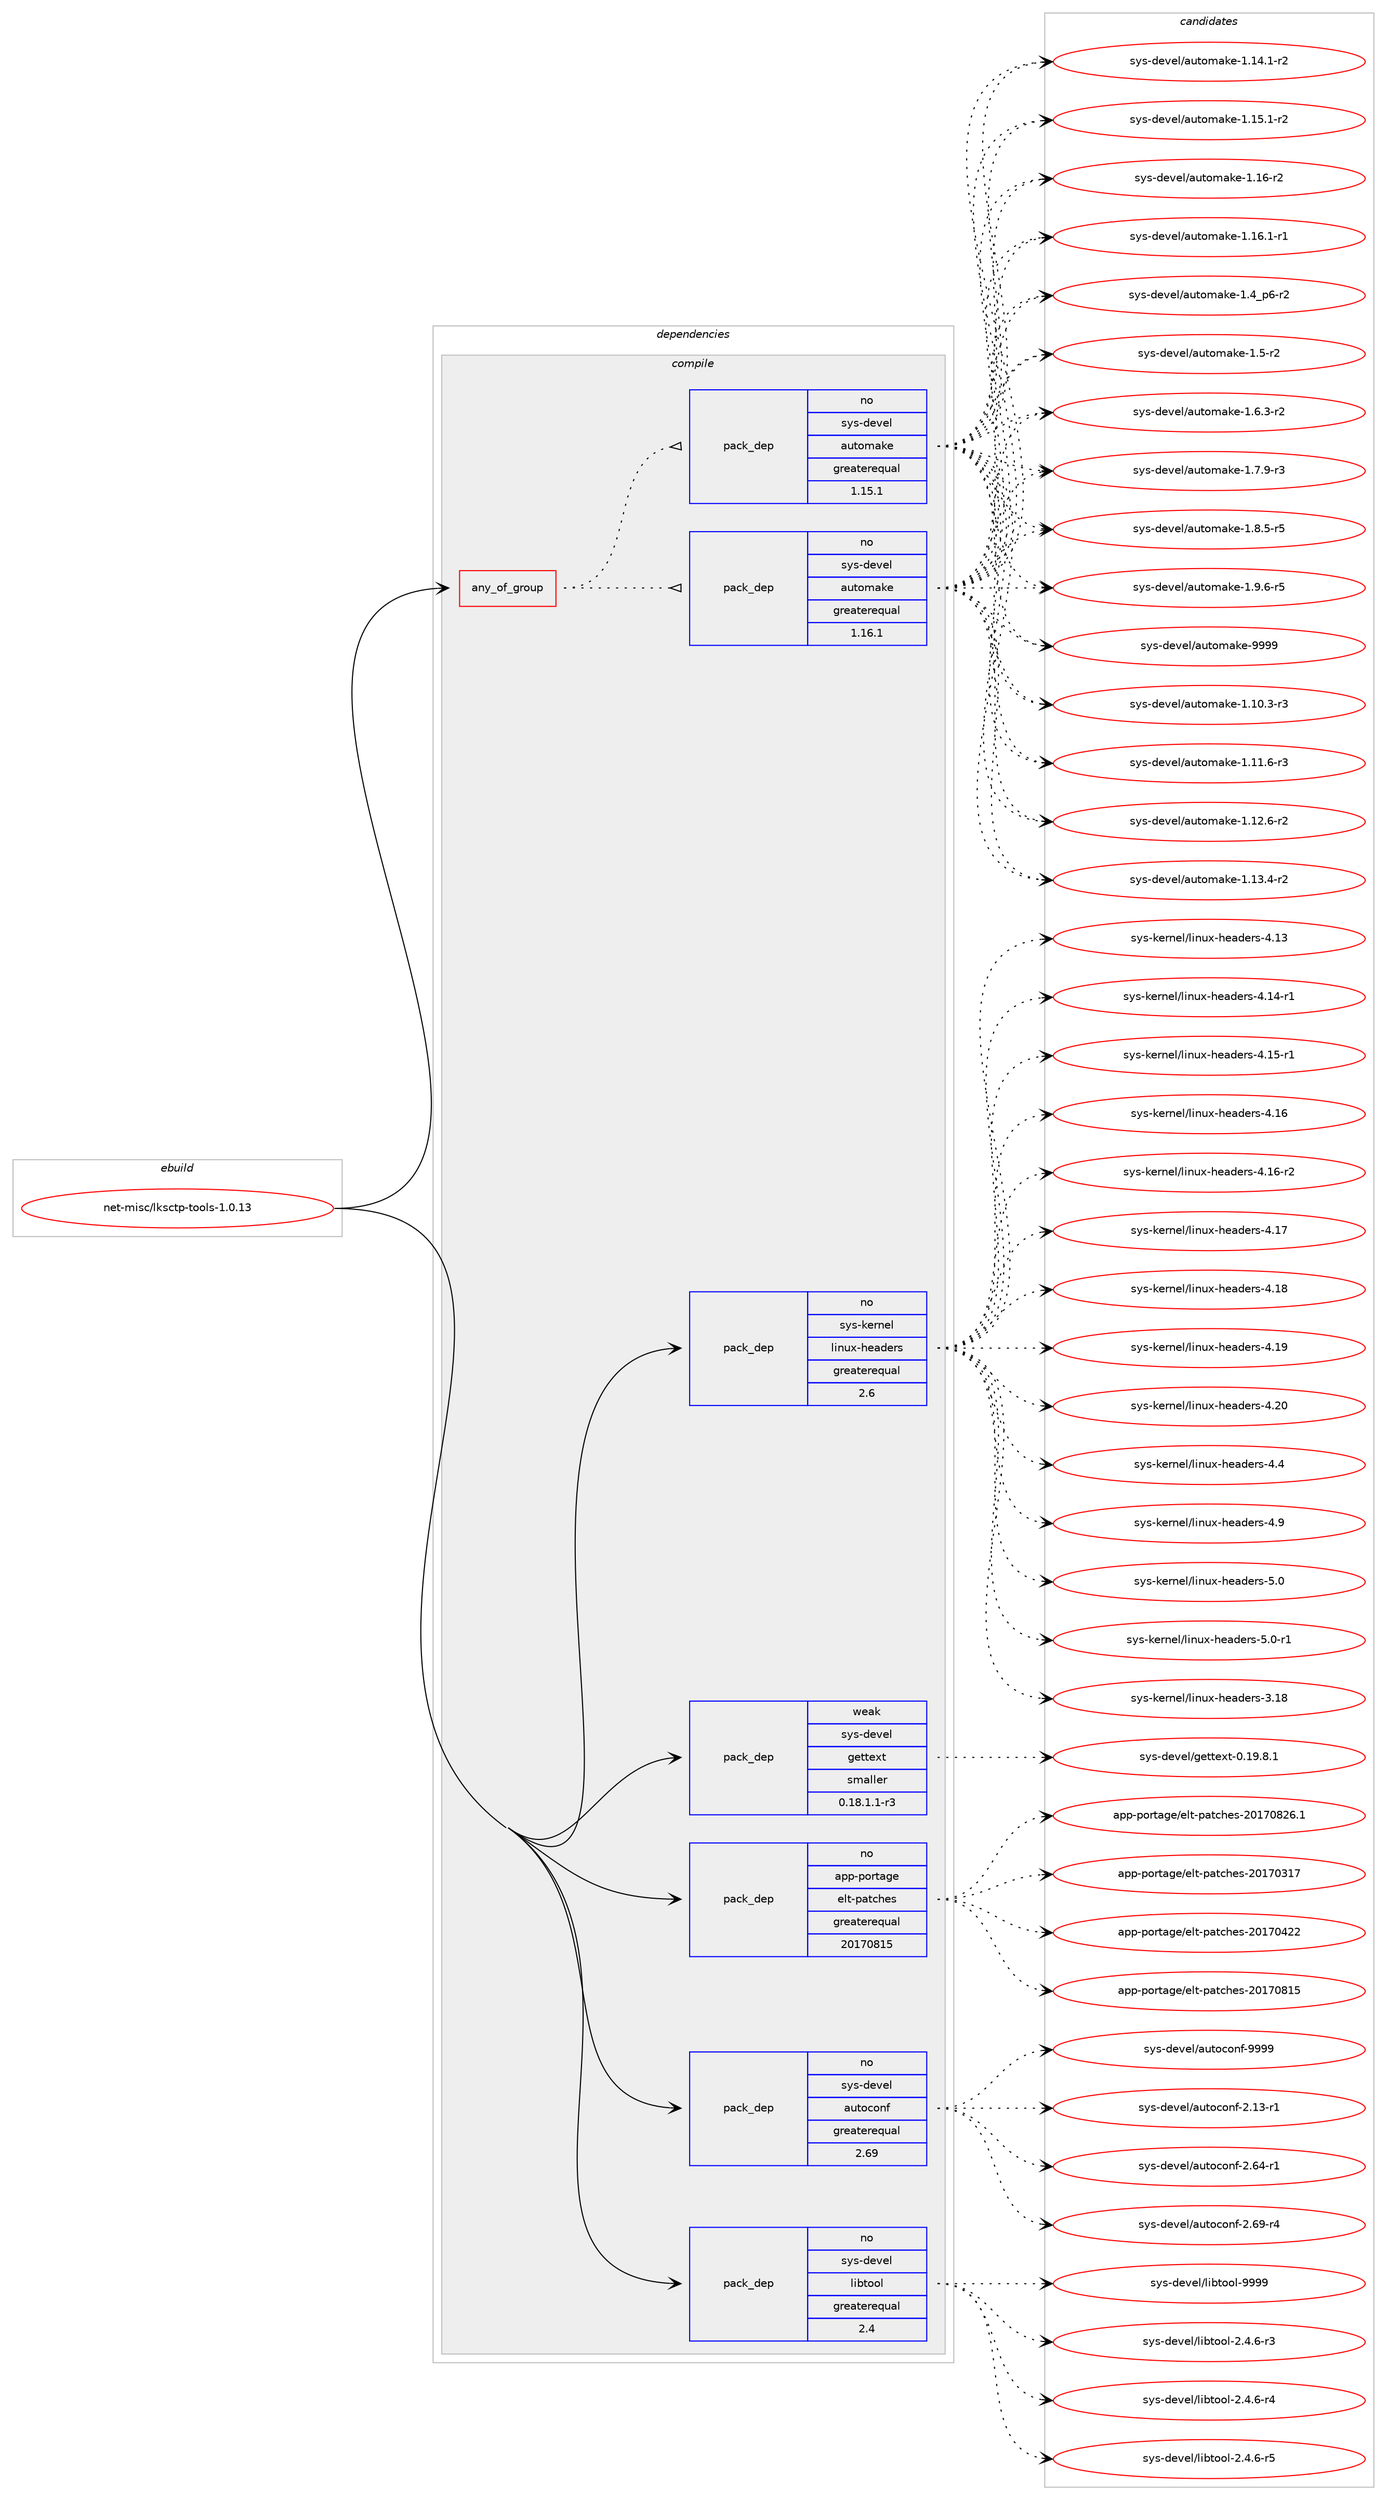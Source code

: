 digraph prolog {

# *************
# Graph options
# *************

newrank=true;
concentrate=true;
compound=true;
graph [rankdir=LR,fontname=Helvetica,fontsize=10,ranksep=1.5];#, ranksep=2.5, nodesep=0.2];
edge  [arrowhead=vee];
node  [fontname=Helvetica,fontsize=10];

# **********
# The ebuild
# **********

subgraph cluster_leftcol {
color=gray;
rank=same;
label=<<i>ebuild</i>>;
id [label="net-misc/lksctp-tools-1.0.13", color=red, width=4, href="../net-misc/lksctp-tools-1.0.13.svg"];
}

# ****************
# The dependencies
# ****************

subgraph cluster_midcol {
color=gray;
label=<<i>dependencies</i>>;
subgraph cluster_compile {
fillcolor="#eeeeee";
style=filled;
label=<<i>compile</i>>;
subgraph any26342 {
dependency1668834 [label=<<TABLE BORDER="0" CELLBORDER="1" CELLSPACING="0" CELLPADDING="4"><TR><TD CELLPADDING="10">any_of_group</TD></TR></TABLE>>, shape=none, color=red];subgraph pack1193133 {
dependency1668835 [label=<<TABLE BORDER="0" CELLBORDER="1" CELLSPACING="0" CELLPADDING="4" WIDTH="220"><TR><TD ROWSPAN="6" CELLPADDING="30">pack_dep</TD></TR><TR><TD WIDTH="110">no</TD></TR><TR><TD>sys-devel</TD></TR><TR><TD>automake</TD></TR><TR><TD>greaterequal</TD></TR><TR><TD>1.16.1</TD></TR></TABLE>>, shape=none, color=blue];
}
dependency1668834:e -> dependency1668835:w [weight=20,style="dotted",arrowhead="oinv"];
subgraph pack1193134 {
dependency1668836 [label=<<TABLE BORDER="0" CELLBORDER="1" CELLSPACING="0" CELLPADDING="4" WIDTH="220"><TR><TD ROWSPAN="6" CELLPADDING="30">pack_dep</TD></TR><TR><TD WIDTH="110">no</TD></TR><TR><TD>sys-devel</TD></TR><TR><TD>automake</TD></TR><TR><TD>greaterequal</TD></TR><TR><TD>1.15.1</TD></TR></TABLE>>, shape=none, color=blue];
}
dependency1668834:e -> dependency1668836:w [weight=20,style="dotted",arrowhead="oinv"];
}
id:e -> dependency1668834:w [weight=20,style="solid",arrowhead="vee"];
subgraph pack1193135 {
dependency1668837 [label=<<TABLE BORDER="0" CELLBORDER="1" CELLSPACING="0" CELLPADDING="4" WIDTH="220"><TR><TD ROWSPAN="6" CELLPADDING="30">pack_dep</TD></TR><TR><TD WIDTH="110">no</TD></TR><TR><TD>app-portage</TD></TR><TR><TD>elt-patches</TD></TR><TR><TD>greaterequal</TD></TR><TR><TD>20170815</TD></TR></TABLE>>, shape=none, color=blue];
}
id:e -> dependency1668837:w [weight=20,style="solid",arrowhead="vee"];
subgraph pack1193136 {
dependency1668838 [label=<<TABLE BORDER="0" CELLBORDER="1" CELLSPACING="0" CELLPADDING="4" WIDTH="220"><TR><TD ROWSPAN="6" CELLPADDING="30">pack_dep</TD></TR><TR><TD WIDTH="110">no</TD></TR><TR><TD>sys-devel</TD></TR><TR><TD>autoconf</TD></TR><TR><TD>greaterequal</TD></TR><TR><TD>2.69</TD></TR></TABLE>>, shape=none, color=blue];
}
id:e -> dependency1668838:w [weight=20,style="solid",arrowhead="vee"];
subgraph pack1193137 {
dependency1668839 [label=<<TABLE BORDER="0" CELLBORDER="1" CELLSPACING="0" CELLPADDING="4" WIDTH="220"><TR><TD ROWSPAN="6" CELLPADDING="30">pack_dep</TD></TR><TR><TD WIDTH="110">no</TD></TR><TR><TD>sys-devel</TD></TR><TR><TD>libtool</TD></TR><TR><TD>greaterequal</TD></TR><TR><TD>2.4</TD></TR></TABLE>>, shape=none, color=blue];
}
id:e -> dependency1668839:w [weight=20,style="solid",arrowhead="vee"];
subgraph pack1193138 {
dependency1668840 [label=<<TABLE BORDER="0" CELLBORDER="1" CELLSPACING="0" CELLPADDING="4" WIDTH="220"><TR><TD ROWSPAN="6" CELLPADDING="30">pack_dep</TD></TR><TR><TD WIDTH="110">no</TD></TR><TR><TD>sys-kernel</TD></TR><TR><TD>linux-headers</TD></TR><TR><TD>greaterequal</TD></TR><TR><TD>2.6</TD></TR></TABLE>>, shape=none, color=blue];
}
id:e -> dependency1668840:w [weight=20,style="solid",arrowhead="vee"];
subgraph pack1193139 {
dependency1668841 [label=<<TABLE BORDER="0" CELLBORDER="1" CELLSPACING="0" CELLPADDING="4" WIDTH="220"><TR><TD ROWSPAN="6" CELLPADDING="30">pack_dep</TD></TR><TR><TD WIDTH="110">weak</TD></TR><TR><TD>sys-devel</TD></TR><TR><TD>gettext</TD></TR><TR><TD>smaller</TD></TR><TR><TD>0.18.1.1-r3</TD></TR></TABLE>>, shape=none, color=blue];
}
id:e -> dependency1668841:w [weight=20,style="solid",arrowhead="vee"];
}
subgraph cluster_compileandrun {
fillcolor="#eeeeee";
style=filled;
label=<<i>compile and run</i>>;
}
subgraph cluster_run {
fillcolor="#eeeeee";
style=filled;
label=<<i>run</i>>;
}
}

# **************
# The candidates
# **************

subgraph cluster_choices {
rank=same;
color=gray;
label=<<i>candidates</i>>;

subgraph choice1193133 {
color=black;
nodesep=1;
choice11512111545100101118101108479711711611110997107101454946494846514511451 [label="sys-devel/automake-1.10.3-r3", color=red, width=4,href="../sys-devel/automake-1.10.3-r3.svg"];
choice11512111545100101118101108479711711611110997107101454946494946544511451 [label="sys-devel/automake-1.11.6-r3", color=red, width=4,href="../sys-devel/automake-1.11.6-r3.svg"];
choice11512111545100101118101108479711711611110997107101454946495046544511450 [label="sys-devel/automake-1.12.6-r2", color=red, width=4,href="../sys-devel/automake-1.12.6-r2.svg"];
choice11512111545100101118101108479711711611110997107101454946495146524511450 [label="sys-devel/automake-1.13.4-r2", color=red, width=4,href="../sys-devel/automake-1.13.4-r2.svg"];
choice11512111545100101118101108479711711611110997107101454946495246494511450 [label="sys-devel/automake-1.14.1-r2", color=red, width=4,href="../sys-devel/automake-1.14.1-r2.svg"];
choice11512111545100101118101108479711711611110997107101454946495346494511450 [label="sys-devel/automake-1.15.1-r2", color=red, width=4,href="../sys-devel/automake-1.15.1-r2.svg"];
choice1151211154510010111810110847971171161111099710710145494649544511450 [label="sys-devel/automake-1.16-r2", color=red, width=4,href="../sys-devel/automake-1.16-r2.svg"];
choice11512111545100101118101108479711711611110997107101454946495446494511449 [label="sys-devel/automake-1.16.1-r1", color=red, width=4,href="../sys-devel/automake-1.16.1-r1.svg"];
choice115121115451001011181011084797117116111109971071014549465295112544511450 [label="sys-devel/automake-1.4_p6-r2", color=red, width=4,href="../sys-devel/automake-1.4_p6-r2.svg"];
choice11512111545100101118101108479711711611110997107101454946534511450 [label="sys-devel/automake-1.5-r2", color=red, width=4,href="../sys-devel/automake-1.5-r2.svg"];
choice115121115451001011181011084797117116111109971071014549465446514511450 [label="sys-devel/automake-1.6.3-r2", color=red, width=4,href="../sys-devel/automake-1.6.3-r2.svg"];
choice115121115451001011181011084797117116111109971071014549465546574511451 [label="sys-devel/automake-1.7.9-r3", color=red, width=4,href="../sys-devel/automake-1.7.9-r3.svg"];
choice115121115451001011181011084797117116111109971071014549465646534511453 [label="sys-devel/automake-1.8.5-r5", color=red, width=4,href="../sys-devel/automake-1.8.5-r5.svg"];
choice115121115451001011181011084797117116111109971071014549465746544511453 [label="sys-devel/automake-1.9.6-r5", color=red, width=4,href="../sys-devel/automake-1.9.6-r5.svg"];
choice115121115451001011181011084797117116111109971071014557575757 [label="sys-devel/automake-9999", color=red, width=4,href="../sys-devel/automake-9999.svg"];
dependency1668835:e -> choice11512111545100101118101108479711711611110997107101454946494846514511451:w [style=dotted,weight="100"];
dependency1668835:e -> choice11512111545100101118101108479711711611110997107101454946494946544511451:w [style=dotted,weight="100"];
dependency1668835:e -> choice11512111545100101118101108479711711611110997107101454946495046544511450:w [style=dotted,weight="100"];
dependency1668835:e -> choice11512111545100101118101108479711711611110997107101454946495146524511450:w [style=dotted,weight="100"];
dependency1668835:e -> choice11512111545100101118101108479711711611110997107101454946495246494511450:w [style=dotted,weight="100"];
dependency1668835:e -> choice11512111545100101118101108479711711611110997107101454946495346494511450:w [style=dotted,weight="100"];
dependency1668835:e -> choice1151211154510010111810110847971171161111099710710145494649544511450:w [style=dotted,weight="100"];
dependency1668835:e -> choice11512111545100101118101108479711711611110997107101454946495446494511449:w [style=dotted,weight="100"];
dependency1668835:e -> choice115121115451001011181011084797117116111109971071014549465295112544511450:w [style=dotted,weight="100"];
dependency1668835:e -> choice11512111545100101118101108479711711611110997107101454946534511450:w [style=dotted,weight="100"];
dependency1668835:e -> choice115121115451001011181011084797117116111109971071014549465446514511450:w [style=dotted,weight="100"];
dependency1668835:e -> choice115121115451001011181011084797117116111109971071014549465546574511451:w [style=dotted,weight="100"];
dependency1668835:e -> choice115121115451001011181011084797117116111109971071014549465646534511453:w [style=dotted,weight="100"];
dependency1668835:e -> choice115121115451001011181011084797117116111109971071014549465746544511453:w [style=dotted,weight="100"];
dependency1668835:e -> choice115121115451001011181011084797117116111109971071014557575757:w [style=dotted,weight="100"];
}
subgraph choice1193134 {
color=black;
nodesep=1;
choice11512111545100101118101108479711711611110997107101454946494846514511451 [label="sys-devel/automake-1.10.3-r3", color=red, width=4,href="../sys-devel/automake-1.10.3-r3.svg"];
choice11512111545100101118101108479711711611110997107101454946494946544511451 [label="sys-devel/automake-1.11.6-r3", color=red, width=4,href="../sys-devel/automake-1.11.6-r3.svg"];
choice11512111545100101118101108479711711611110997107101454946495046544511450 [label="sys-devel/automake-1.12.6-r2", color=red, width=4,href="../sys-devel/automake-1.12.6-r2.svg"];
choice11512111545100101118101108479711711611110997107101454946495146524511450 [label="sys-devel/automake-1.13.4-r2", color=red, width=4,href="../sys-devel/automake-1.13.4-r2.svg"];
choice11512111545100101118101108479711711611110997107101454946495246494511450 [label="sys-devel/automake-1.14.1-r2", color=red, width=4,href="../sys-devel/automake-1.14.1-r2.svg"];
choice11512111545100101118101108479711711611110997107101454946495346494511450 [label="sys-devel/automake-1.15.1-r2", color=red, width=4,href="../sys-devel/automake-1.15.1-r2.svg"];
choice1151211154510010111810110847971171161111099710710145494649544511450 [label="sys-devel/automake-1.16-r2", color=red, width=4,href="../sys-devel/automake-1.16-r2.svg"];
choice11512111545100101118101108479711711611110997107101454946495446494511449 [label="sys-devel/automake-1.16.1-r1", color=red, width=4,href="../sys-devel/automake-1.16.1-r1.svg"];
choice115121115451001011181011084797117116111109971071014549465295112544511450 [label="sys-devel/automake-1.4_p6-r2", color=red, width=4,href="../sys-devel/automake-1.4_p6-r2.svg"];
choice11512111545100101118101108479711711611110997107101454946534511450 [label="sys-devel/automake-1.5-r2", color=red, width=4,href="../sys-devel/automake-1.5-r2.svg"];
choice115121115451001011181011084797117116111109971071014549465446514511450 [label="sys-devel/automake-1.6.3-r2", color=red, width=4,href="../sys-devel/automake-1.6.3-r2.svg"];
choice115121115451001011181011084797117116111109971071014549465546574511451 [label="sys-devel/automake-1.7.9-r3", color=red, width=4,href="../sys-devel/automake-1.7.9-r3.svg"];
choice115121115451001011181011084797117116111109971071014549465646534511453 [label="sys-devel/automake-1.8.5-r5", color=red, width=4,href="../sys-devel/automake-1.8.5-r5.svg"];
choice115121115451001011181011084797117116111109971071014549465746544511453 [label="sys-devel/automake-1.9.6-r5", color=red, width=4,href="../sys-devel/automake-1.9.6-r5.svg"];
choice115121115451001011181011084797117116111109971071014557575757 [label="sys-devel/automake-9999", color=red, width=4,href="../sys-devel/automake-9999.svg"];
dependency1668836:e -> choice11512111545100101118101108479711711611110997107101454946494846514511451:w [style=dotted,weight="100"];
dependency1668836:e -> choice11512111545100101118101108479711711611110997107101454946494946544511451:w [style=dotted,weight="100"];
dependency1668836:e -> choice11512111545100101118101108479711711611110997107101454946495046544511450:w [style=dotted,weight="100"];
dependency1668836:e -> choice11512111545100101118101108479711711611110997107101454946495146524511450:w [style=dotted,weight="100"];
dependency1668836:e -> choice11512111545100101118101108479711711611110997107101454946495246494511450:w [style=dotted,weight="100"];
dependency1668836:e -> choice11512111545100101118101108479711711611110997107101454946495346494511450:w [style=dotted,weight="100"];
dependency1668836:e -> choice1151211154510010111810110847971171161111099710710145494649544511450:w [style=dotted,weight="100"];
dependency1668836:e -> choice11512111545100101118101108479711711611110997107101454946495446494511449:w [style=dotted,weight="100"];
dependency1668836:e -> choice115121115451001011181011084797117116111109971071014549465295112544511450:w [style=dotted,weight="100"];
dependency1668836:e -> choice11512111545100101118101108479711711611110997107101454946534511450:w [style=dotted,weight="100"];
dependency1668836:e -> choice115121115451001011181011084797117116111109971071014549465446514511450:w [style=dotted,weight="100"];
dependency1668836:e -> choice115121115451001011181011084797117116111109971071014549465546574511451:w [style=dotted,weight="100"];
dependency1668836:e -> choice115121115451001011181011084797117116111109971071014549465646534511453:w [style=dotted,weight="100"];
dependency1668836:e -> choice115121115451001011181011084797117116111109971071014549465746544511453:w [style=dotted,weight="100"];
dependency1668836:e -> choice115121115451001011181011084797117116111109971071014557575757:w [style=dotted,weight="100"];
}
subgraph choice1193135 {
color=black;
nodesep=1;
choice97112112451121111141169710310147101108116451129711699104101115455048495548514955 [label="app-portage/elt-patches-20170317", color=red, width=4,href="../app-portage/elt-patches-20170317.svg"];
choice97112112451121111141169710310147101108116451129711699104101115455048495548525050 [label="app-portage/elt-patches-20170422", color=red, width=4,href="../app-portage/elt-patches-20170422.svg"];
choice97112112451121111141169710310147101108116451129711699104101115455048495548564953 [label="app-portage/elt-patches-20170815", color=red, width=4,href="../app-portage/elt-patches-20170815.svg"];
choice971121124511211111411697103101471011081164511297116991041011154550484955485650544649 [label="app-portage/elt-patches-20170826.1", color=red, width=4,href="../app-portage/elt-patches-20170826.1.svg"];
dependency1668837:e -> choice97112112451121111141169710310147101108116451129711699104101115455048495548514955:w [style=dotted,weight="100"];
dependency1668837:e -> choice97112112451121111141169710310147101108116451129711699104101115455048495548525050:w [style=dotted,weight="100"];
dependency1668837:e -> choice97112112451121111141169710310147101108116451129711699104101115455048495548564953:w [style=dotted,weight="100"];
dependency1668837:e -> choice971121124511211111411697103101471011081164511297116991041011154550484955485650544649:w [style=dotted,weight="100"];
}
subgraph choice1193136 {
color=black;
nodesep=1;
choice1151211154510010111810110847971171161119911111010245504649514511449 [label="sys-devel/autoconf-2.13-r1", color=red, width=4,href="../sys-devel/autoconf-2.13-r1.svg"];
choice1151211154510010111810110847971171161119911111010245504654524511449 [label="sys-devel/autoconf-2.64-r1", color=red, width=4,href="../sys-devel/autoconf-2.64-r1.svg"];
choice1151211154510010111810110847971171161119911111010245504654574511452 [label="sys-devel/autoconf-2.69-r4", color=red, width=4,href="../sys-devel/autoconf-2.69-r4.svg"];
choice115121115451001011181011084797117116111991111101024557575757 [label="sys-devel/autoconf-9999", color=red, width=4,href="../sys-devel/autoconf-9999.svg"];
dependency1668838:e -> choice1151211154510010111810110847971171161119911111010245504649514511449:w [style=dotted,weight="100"];
dependency1668838:e -> choice1151211154510010111810110847971171161119911111010245504654524511449:w [style=dotted,weight="100"];
dependency1668838:e -> choice1151211154510010111810110847971171161119911111010245504654574511452:w [style=dotted,weight="100"];
dependency1668838:e -> choice115121115451001011181011084797117116111991111101024557575757:w [style=dotted,weight="100"];
}
subgraph choice1193137 {
color=black;
nodesep=1;
choice1151211154510010111810110847108105981161111111084550465246544511451 [label="sys-devel/libtool-2.4.6-r3", color=red, width=4,href="../sys-devel/libtool-2.4.6-r3.svg"];
choice1151211154510010111810110847108105981161111111084550465246544511452 [label="sys-devel/libtool-2.4.6-r4", color=red, width=4,href="../sys-devel/libtool-2.4.6-r4.svg"];
choice1151211154510010111810110847108105981161111111084550465246544511453 [label="sys-devel/libtool-2.4.6-r5", color=red, width=4,href="../sys-devel/libtool-2.4.6-r5.svg"];
choice1151211154510010111810110847108105981161111111084557575757 [label="sys-devel/libtool-9999", color=red, width=4,href="../sys-devel/libtool-9999.svg"];
dependency1668839:e -> choice1151211154510010111810110847108105981161111111084550465246544511451:w [style=dotted,weight="100"];
dependency1668839:e -> choice1151211154510010111810110847108105981161111111084550465246544511452:w [style=dotted,weight="100"];
dependency1668839:e -> choice1151211154510010111810110847108105981161111111084550465246544511453:w [style=dotted,weight="100"];
dependency1668839:e -> choice1151211154510010111810110847108105981161111111084557575757:w [style=dotted,weight="100"];
}
subgraph choice1193138 {
color=black;
nodesep=1;
choice115121115451071011141101011084710810511011712045104101971001011141154551464956 [label="sys-kernel/linux-headers-3.18", color=red, width=4,href="../sys-kernel/linux-headers-3.18.svg"];
choice115121115451071011141101011084710810511011712045104101971001011141154552464951 [label="sys-kernel/linux-headers-4.13", color=red, width=4,href="../sys-kernel/linux-headers-4.13.svg"];
choice1151211154510710111411010110847108105110117120451041019710010111411545524649524511449 [label="sys-kernel/linux-headers-4.14-r1", color=red, width=4,href="../sys-kernel/linux-headers-4.14-r1.svg"];
choice1151211154510710111411010110847108105110117120451041019710010111411545524649534511449 [label="sys-kernel/linux-headers-4.15-r1", color=red, width=4,href="../sys-kernel/linux-headers-4.15-r1.svg"];
choice115121115451071011141101011084710810511011712045104101971001011141154552464954 [label="sys-kernel/linux-headers-4.16", color=red, width=4,href="../sys-kernel/linux-headers-4.16.svg"];
choice1151211154510710111411010110847108105110117120451041019710010111411545524649544511450 [label="sys-kernel/linux-headers-4.16-r2", color=red, width=4,href="../sys-kernel/linux-headers-4.16-r2.svg"];
choice115121115451071011141101011084710810511011712045104101971001011141154552464955 [label="sys-kernel/linux-headers-4.17", color=red, width=4,href="../sys-kernel/linux-headers-4.17.svg"];
choice115121115451071011141101011084710810511011712045104101971001011141154552464956 [label="sys-kernel/linux-headers-4.18", color=red, width=4,href="../sys-kernel/linux-headers-4.18.svg"];
choice115121115451071011141101011084710810511011712045104101971001011141154552464957 [label="sys-kernel/linux-headers-4.19", color=red, width=4,href="../sys-kernel/linux-headers-4.19.svg"];
choice115121115451071011141101011084710810511011712045104101971001011141154552465048 [label="sys-kernel/linux-headers-4.20", color=red, width=4,href="../sys-kernel/linux-headers-4.20.svg"];
choice1151211154510710111411010110847108105110117120451041019710010111411545524652 [label="sys-kernel/linux-headers-4.4", color=red, width=4,href="../sys-kernel/linux-headers-4.4.svg"];
choice1151211154510710111411010110847108105110117120451041019710010111411545524657 [label="sys-kernel/linux-headers-4.9", color=red, width=4,href="../sys-kernel/linux-headers-4.9.svg"];
choice1151211154510710111411010110847108105110117120451041019710010111411545534648 [label="sys-kernel/linux-headers-5.0", color=red, width=4,href="../sys-kernel/linux-headers-5.0.svg"];
choice11512111545107101114110101108471081051101171204510410197100101114115455346484511449 [label="sys-kernel/linux-headers-5.0-r1", color=red, width=4,href="../sys-kernel/linux-headers-5.0-r1.svg"];
dependency1668840:e -> choice115121115451071011141101011084710810511011712045104101971001011141154551464956:w [style=dotted,weight="100"];
dependency1668840:e -> choice115121115451071011141101011084710810511011712045104101971001011141154552464951:w [style=dotted,weight="100"];
dependency1668840:e -> choice1151211154510710111411010110847108105110117120451041019710010111411545524649524511449:w [style=dotted,weight="100"];
dependency1668840:e -> choice1151211154510710111411010110847108105110117120451041019710010111411545524649534511449:w [style=dotted,weight="100"];
dependency1668840:e -> choice115121115451071011141101011084710810511011712045104101971001011141154552464954:w [style=dotted,weight="100"];
dependency1668840:e -> choice1151211154510710111411010110847108105110117120451041019710010111411545524649544511450:w [style=dotted,weight="100"];
dependency1668840:e -> choice115121115451071011141101011084710810511011712045104101971001011141154552464955:w [style=dotted,weight="100"];
dependency1668840:e -> choice115121115451071011141101011084710810511011712045104101971001011141154552464956:w [style=dotted,weight="100"];
dependency1668840:e -> choice115121115451071011141101011084710810511011712045104101971001011141154552464957:w [style=dotted,weight="100"];
dependency1668840:e -> choice115121115451071011141101011084710810511011712045104101971001011141154552465048:w [style=dotted,weight="100"];
dependency1668840:e -> choice1151211154510710111411010110847108105110117120451041019710010111411545524652:w [style=dotted,weight="100"];
dependency1668840:e -> choice1151211154510710111411010110847108105110117120451041019710010111411545524657:w [style=dotted,weight="100"];
dependency1668840:e -> choice1151211154510710111411010110847108105110117120451041019710010111411545534648:w [style=dotted,weight="100"];
dependency1668840:e -> choice11512111545107101114110101108471081051101171204510410197100101114115455346484511449:w [style=dotted,weight="100"];
}
subgraph choice1193139 {
color=black;
nodesep=1;
choice1151211154510010111810110847103101116116101120116454846495746564649 [label="sys-devel/gettext-0.19.8.1", color=red, width=4,href="../sys-devel/gettext-0.19.8.1.svg"];
dependency1668841:e -> choice1151211154510010111810110847103101116116101120116454846495746564649:w [style=dotted,weight="100"];
}
}

}

